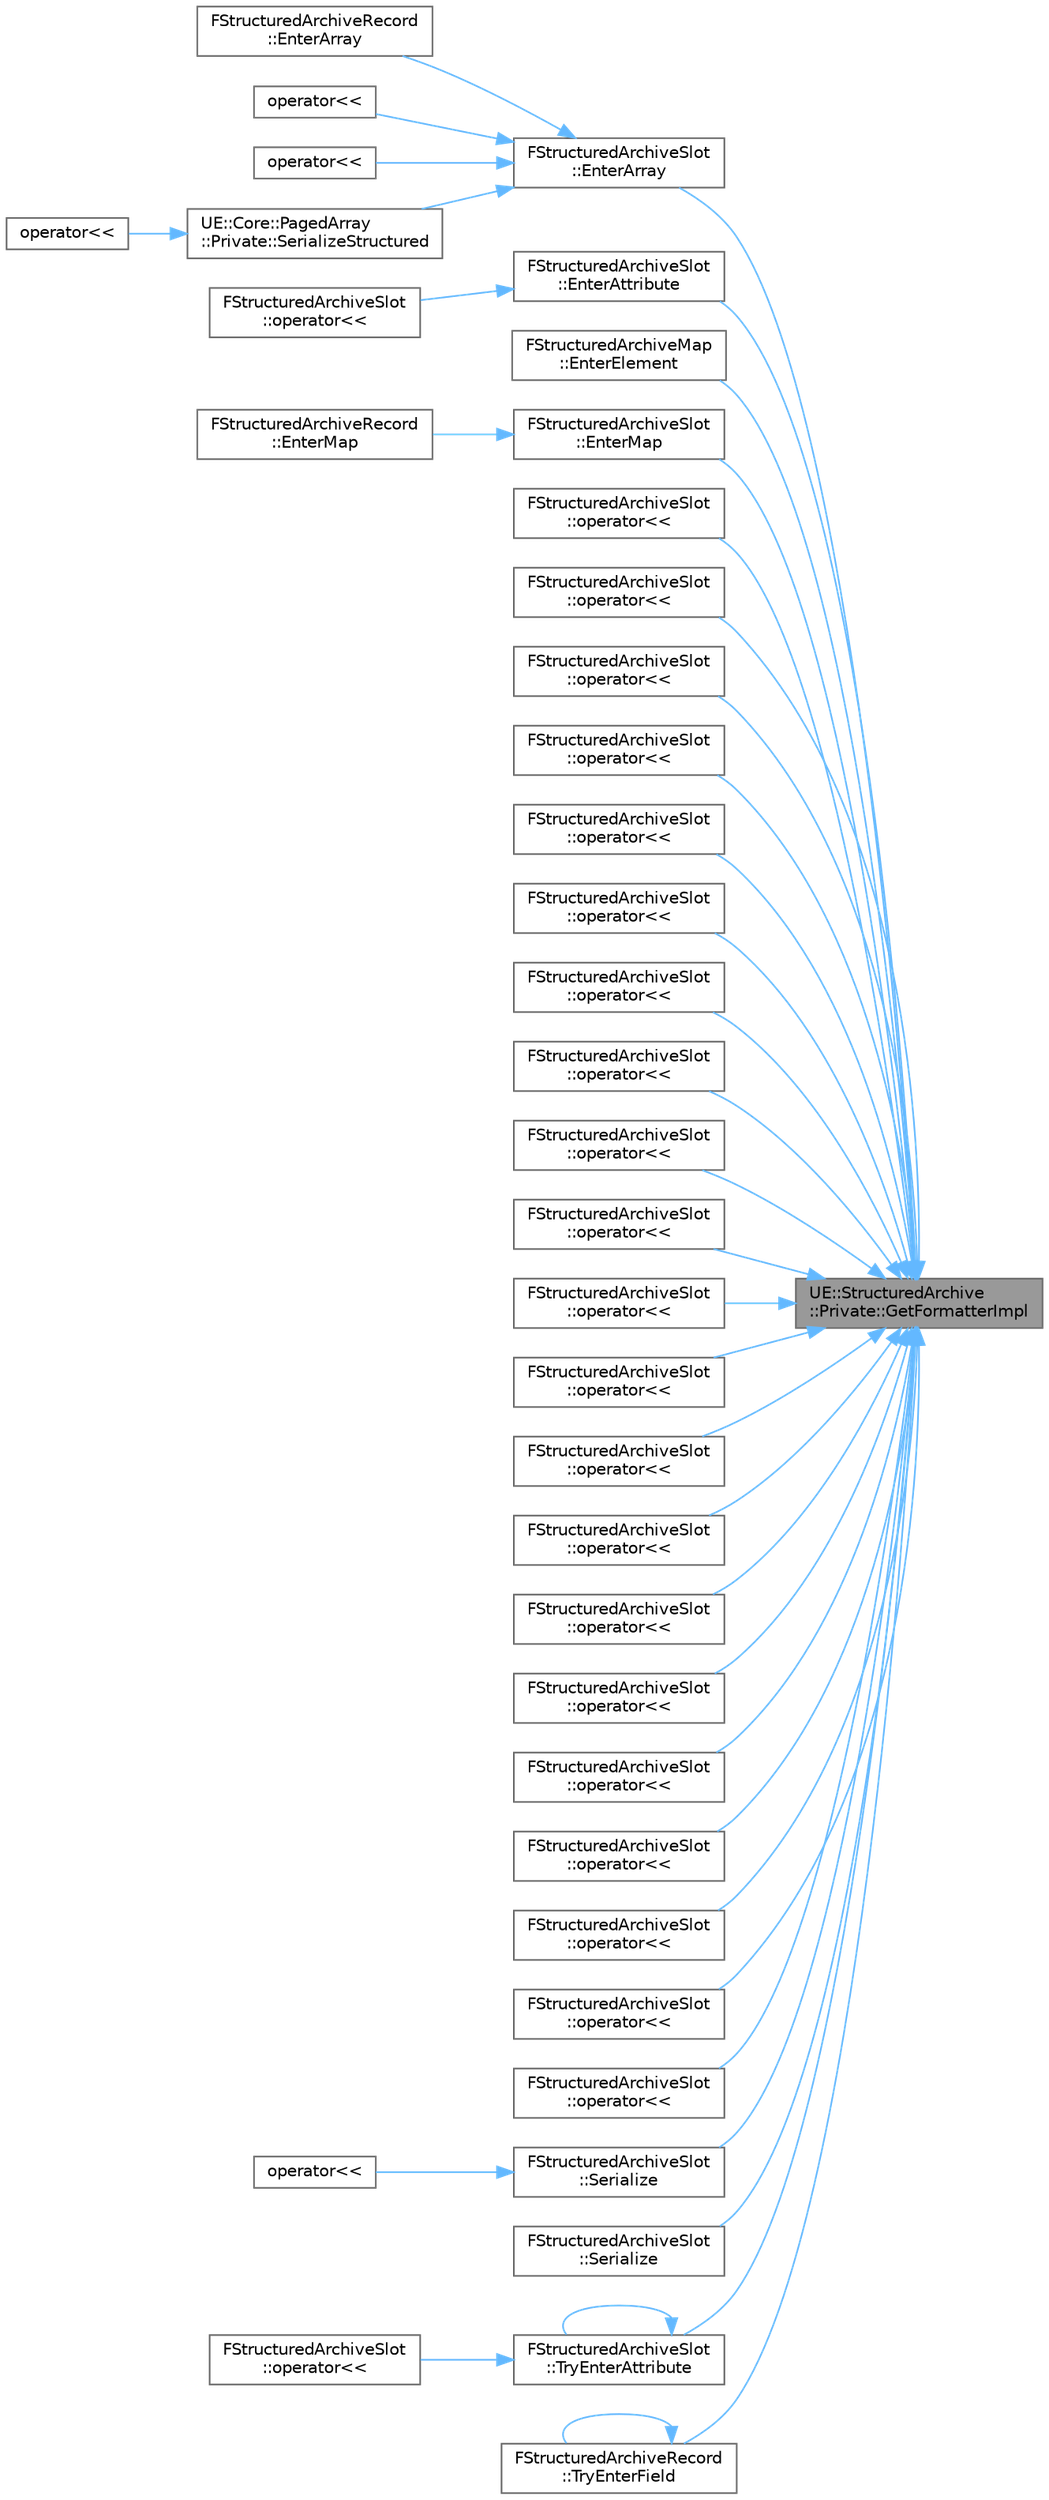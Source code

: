 digraph "UE::StructuredArchive::Private::GetFormatterImpl"
{
 // INTERACTIVE_SVG=YES
 // LATEX_PDF_SIZE
  bgcolor="transparent";
  edge [fontname=Helvetica,fontsize=10,labelfontname=Helvetica,labelfontsize=10];
  node [fontname=Helvetica,fontsize=10,shape=box,height=0.2,width=0.4];
  rankdir="RL";
  Node1 [id="Node000001",label="UE::StructuredArchive\l::Private::GetFormatterImpl",height=0.2,width=0.4,color="gray40", fillcolor="grey60", style="filled", fontcolor="black",tooltip=" "];
  Node1 -> Node2 [id="edge1_Node000001_Node000002",dir="back",color="steelblue1",style="solid",tooltip=" "];
  Node2 [id="Node000002",label="FStructuredArchiveSlot\l::EnterArray",height=0.2,width=0.4,color="grey40", fillcolor="white", style="filled",URL="$d0/dfd/classFStructuredArchiveSlot.html#aa579edf0fb37fd57d427c6424500fc0d",tooltip=" "];
  Node2 -> Node3 [id="edge2_Node000002_Node000003",dir="back",color="steelblue1",style="solid",tooltip=" "];
  Node3 [id="Node000003",label="FStructuredArchiveRecord\l::EnterArray",height=0.2,width=0.4,color="grey40", fillcolor="white", style="filled",URL="$d2/d24/classFStructuredArchiveRecord.html#a944e917d65c1452818a20f3877a39828",tooltip=" "];
  Node2 -> Node4 [id="edge3_Node000002_Node000004",dir="back",color="steelblue1",style="solid",tooltip=" "];
  Node4 [id="Node000004",label="operator\<\<",height=0.2,width=0.4,color="grey40", fillcolor="white", style="filled",URL="$d5/dbf/SparseArray_8h.html#af34a659fb7e3ca48c538f88d483a0f07",tooltip="Structured archive serializer."];
  Node2 -> Node5 [id="edge4_Node000002_Node000005",dir="back",color="steelblue1",style="solid",tooltip=" "];
  Node5 [id="Node000005",label="operator\<\<",height=0.2,width=0.4,color="grey40", fillcolor="white", style="filled",URL="$d2/d87/StructuredArchiveSlots_8h.html#a823fab44419c8f5ec3d28f2750dc815d",tooltip=" "];
  Node2 -> Node6 [id="edge5_Node000002_Node000006",dir="back",color="steelblue1",style="solid",tooltip=" "];
  Node6 [id="Node000006",label="UE::Core::PagedArray\l::Private::SerializeStructured",height=0.2,width=0.4,color="grey40", fillcolor="white", style="filled",URL="$de/d85/namespaceUE_1_1Core_1_1PagedArray_1_1Private.html#a7465d89bc6a2ae1b4125f893a99e1d83",tooltip="Structured archive serializer."];
  Node6 -> Node7 [id="edge6_Node000006_Node000007",dir="back",color="steelblue1",style="solid",tooltip=" "];
  Node7 [id="Node000007",label="operator\<\<",height=0.2,width=0.4,color="grey40", fillcolor="white", style="filled",URL="$db/d0b/Runtime_2Core_2Public_2Containers_2PagedArray_8h.html#abd9ea84a494c08b985861d4df3c7152f",tooltip="Structured archive serializer."];
  Node1 -> Node8 [id="edge7_Node000001_Node000008",dir="back",color="steelblue1",style="solid",tooltip=" "];
  Node8 [id="Node000008",label="FStructuredArchiveSlot\l::EnterAttribute",height=0.2,width=0.4,color="grey40", fillcolor="white", style="filled",URL="$d0/dfd/classFStructuredArchiveSlot.html#a29b3216b7f1b08b2aba40e77b459fc3c",tooltip=" "];
  Node8 -> Node9 [id="edge8_Node000008_Node000009",dir="back",color="steelblue1",style="solid",tooltip=" "];
  Node9 [id="Node000009",label="FStructuredArchiveSlot\l::operator\<\<",height=0.2,width=0.4,color="grey40", fillcolor="white", style="filled",URL="$d0/dfd/classFStructuredArchiveSlot.html#a65c3b8363d62bae40a569c94bf11824d",tooltip=" "];
  Node1 -> Node10 [id="edge9_Node000001_Node000010",dir="back",color="steelblue1",style="solid",tooltip=" "];
  Node10 [id="Node000010",label="FStructuredArchiveMap\l::EnterElement",height=0.2,width=0.4,color="grey40", fillcolor="white", style="filled",URL="$d0/dba/classFStructuredArchiveMap.html#aec9c33f6be6adce8a0ae0b3063b1a2b3",tooltip=" "];
  Node1 -> Node11 [id="edge10_Node000001_Node000011",dir="back",color="steelblue1",style="solid",tooltip=" "];
  Node11 [id="Node000011",label="FStructuredArchiveSlot\l::EnterMap",height=0.2,width=0.4,color="grey40", fillcolor="white", style="filled",URL="$d0/dfd/classFStructuredArchiveSlot.html#a0a9bfec876b539d5b8228b768a8b6f5a",tooltip=" "];
  Node11 -> Node12 [id="edge11_Node000011_Node000012",dir="back",color="steelblue1",style="solid",tooltip=" "];
  Node12 [id="Node000012",label="FStructuredArchiveRecord\l::EnterMap",height=0.2,width=0.4,color="grey40", fillcolor="white", style="filled",URL="$d2/d24/classFStructuredArchiveRecord.html#a2870fe3155c2b14f2bb262608e7b7d24",tooltip=" "];
  Node1 -> Node13 [id="edge12_Node000001_Node000013",dir="back",color="steelblue1",style="solid",tooltip=" "];
  Node13 [id="Node000013",label="FStructuredArchiveSlot\l::operator\<\<",height=0.2,width=0.4,color="grey40", fillcolor="white", style="filled",URL="$d0/dfd/classFStructuredArchiveSlot.html#ab21d0b00b42149df60baceaf52bc7e10",tooltip=" "];
  Node1 -> Node14 [id="edge13_Node000001_Node000014",dir="back",color="steelblue1",style="solid",tooltip=" "];
  Node14 [id="Node000014",label="FStructuredArchiveSlot\l::operator\<\<",height=0.2,width=0.4,color="grey40", fillcolor="white", style="filled",URL="$d0/dfd/classFStructuredArchiveSlot.html#ae328ee401c36ad89e9c8e52091f9f86b",tooltip=" "];
  Node1 -> Node15 [id="edge14_Node000001_Node000015",dir="back",color="steelblue1",style="solid",tooltip=" "];
  Node15 [id="Node000015",label="FStructuredArchiveSlot\l::operator\<\<",height=0.2,width=0.4,color="grey40", fillcolor="white", style="filled",URL="$d0/dfd/classFStructuredArchiveSlot.html#aef9beaa02a07137d5d3857c0c6e975dd",tooltip=" "];
  Node1 -> Node16 [id="edge15_Node000001_Node000016",dir="back",color="steelblue1",style="solid",tooltip=" "];
  Node16 [id="Node000016",label="FStructuredArchiveSlot\l::operator\<\<",height=0.2,width=0.4,color="grey40", fillcolor="white", style="filled",URL="$d0/dfd/classFStructuredArchiveSlot.html#a7ff9b0e8c52bc157ffebf06c09ad714d",tooltip=" "];
  Node1 -> Node17 [id="edge16_Node000001_Node000017",dir="back",color="steelblue1",style="solid",tooltip=" "];
  Node17 [id="Node000017",label="FStructuredArchiveSlot\l::operator\<\<",height=0.2,width=0.4,color="grey40", fillcolor="white", style="filled",URL="$d0/dfd/classFStructuredArchiveSlot.html#a688cd90d1b198bd7dbcc0c70c1dd66ea",tooltip=" "];
  Node1 -> Node18 [id="edge17_Node000001_Node000018",dir="back",color="steelblue1",style="solid",tooltip=" "];
  Node18 [id="Node000018",label="FStructuredArchiveSlot\l::operator\<\<",height=0.2,width=0.4,color="grey40", fillcolor="white", style="filled",URL="$d0/dfd/classFStructuredArchiveSlot.html#a5efe0827e65dcdda26ab78dbfd097d04",tooltip=" "];
  Node1 -> Node19 [id="edge18_Node000001_Node000019",dir="back",color="steelblue1",style="solid",tooltip=" "];
  Node19 [id="Node000019",label="FStructuredArchiveSlot\l::operator\<\<",height=0.2,width=0.4,color="grey40", fillcolor="white", style="filled",URL="$d0/dfd/classFStructuredArchiveSlot.html#a33a3d84084ade18553eea1b952638884",tooltip=" "];
  Node1 -> Node20 [id="edge19_Node000001_Node000020",dir="back",color="steelblue1",style="solid",tooltip=" "];
  Node20 [id="Node000020",label="FStructuredArchiveSlot\l::operator\<\<",height=0.2,width=0.4,color="grey40", fillcolor="white", style="filled",URL="$d0/dfd/classFStructuredArchiveSlot.html#a9d7e6dd04804fcd5ed390df121517964",tooltip=" "];
  Node1 -> Node21 [id="edge20_Node000001_Node000021",dir="back",color="steelblue1",style="solid",tooltip=" "];
  Node21 [id="Node000021",label="FStructuredArchiveSlot\l::operator\<\<",height=0.2,width=0.4,color="grey40", fillcolor="white", style="filled",URL="$d0/dfd/classFStructuredArchiveSlot.html#ac1a4a30c59cc8faeaaa40ba96cda577c",tooltip=" "];
  Node1 -> Node22 [id="edge21_Node000001_Node000022",dir="back",color="steelblue1",style="solid",tooltip=" "];
  Node22 [id="Node000022",label="FStructuredArchiveSlot\l::operator\<\<",height=0.2,width=0.4,color="grey40", fillcolor="white", style="filled",URL="$d0/dfd/classFStructuredArchiveSlot.html#a330eeee090706f776c3b53e96bf0d9cb",tooltip=" "];
  Node1 -> Node23 [id="edge22_Node000001_Node000023",dir="back",color="steelblue1",style="solid",tooltip=" "];
  Node23 [id="Node000023",label="FStructuredArchiveSlot\l::operator\<\<",height=0.2,width=0.4,color="grey40", fillcolor="white", style="filled",URL="$d0/dfd/classFStructuredArchiveSlot.html#a198193902c5a47186ce401c754952ab3",tooltip=" "];
  Node1 -> Node24 [id="edge23_Node000001_Node000024",dir="back",color="steelblue1",style="solid",tooltip=" "];
  Node24 [id="Node000024",label="FStructuredArchiveSlot\l::operator\<\<",height=0.2,width=0.4,color="grey40", fillcolor="white", style="filled",URL="$d0/dfd/classFStructuredArchiveSlot.html#a5e3b4647bb3a202d57b722f05735a25c",tooltip=" "];
  Node1 -> Node25 [id="edge24_Node000001_Node000025",dir="back",color="steelblue1",style="solid",tooltip=" "];
  Node25 [id="Node000025",label="FStructuredArchiveSlot\l::operator\<\<",height=0.2,width=0.4,color="grey40", fillcolor="white", style="filled",URL="$d0/dfd/classFStructuredArchiveSlot.html#a50a269369563cb505eb06c364bacbbc0",tooltip=" "];
  Node1 -> Node26 [id="edge25_Node000001_Node000026",dir="back",color="steelblue1",style="solid",tooltip=" "];
  Node26 [id="Node000026",label="FStructuredArchiveSlot\l::operator\<\<",height=0.2,width=0.4,color="grey40", fillcolor="white", style="filled",URL="$d0/dfd/classFStructuredArchiveSlot.html#a4c91b8924b3b7b0fe8837c125b33244a",tooltip=" "];
  Node1 -> Node27 [id="edge26_Node000001_Node000027",dir="back",color="steelblue1",style="solid",tooltip=" "];
  Node27 [id="Node000027",label="FStructuredArchiveSlot\l::operator\<\<",height=0.2,width=0.4,color="grey40", fillcolor="white", style="filled",URL="$d0/dfd/classFStructuredArchiveSlot.html#a91fadd9a93b261cc439d779fb832a2a9",tooltip=" "];
  Node1 -> Node28 [id="edge27_Node000001_Node000028",dir="back",color="steelblue1",style="solid",tooltip=" "];
  Node28 [id="Node000028",label="FStructuredArchiveSlot\l::operator\<\<",height=0.2,width=0.4,color="grey40", fillcolor="white", style="filled",URL="$d0/dfd/classFStructuredArchiveSlot.html#acfbd828f28a72dfb5f6b6d4838e039ac",tooltip=" "];
  Node1 -> Node29 [id="edge28_Node000001_Node000029",dir="back",color="steelblue1",style="solid",tooltip=" "];
  Node29 [id="Node000029",label="FStructuredArchiveSlot\l::operator\<\<",height=0.2,width=0.4,color="grey40", fillcolor="white", style="filled",URL="$d0/dfd/classFStructuredArchiveSlot.html#ac8491c783ac5b5b3e7bdd1718b68589b",tooltip=" "];
  Node1 -> Node30 [id="edge29_Node000001_Node000030",dir="back",color="steelblue1",style="solid",tooltip=" "];
  Node30 [id="Node000030",label="FStructuredArchiveSlot\l::operator\<\<",height=0.2,width=0.4,color="grey40", fillcolor="white", style="filled",URL="$d0/dfd/classFStructuredArchiveSlot.html#a558d57a650c139ef81078a092a99e73c",tooltip=" "];
  Node1 -> Node31 [id="edge30_Node000001_Node000031",dir="back",color="steelblue1",style="solid",tooltip=" "];
  Node31 [id="Node000031",label="FStructuredArchiveSlot\l::operator\<\<",height=0.2,width=0.4,color="grey40", fillcolor="white", style="filled",URL="$d0/dfd/classFStructuredArchiveSlot.html#ad3b8a7823a9261209219599358e29afc",tooltip=" "];
  Node1 -> Node32 [id="edge31_Node000001_Node000032",dir="back",color="steelblue1",style="solid",tooltip=" "];
  Node32 [id="Node000032",label="FStructuredArchiveSlot\l::operator\<\<",height=0.2,width=0.4,color="grey40", fillcolor="white", style="filled",URL="$d0/dfd/classFStructuredArchiveSlot.html#abf7f061eae0742f90e5bc7bfc1293e67",tooltip=" "];
  Node1 -> Node33 [id="edge32_Node000001_Node000033",dir="back",color="steelblue1",style="solid",tooltip=" "];
  Node33 [id="Node000033",label="FStructuredArchiveSlot\l::operator\<\<",height=0.2,width=0.4,color="grey40", fillcolor="white", style="filled",URL="$d0/dfd/classFStructuredArchiveSlot.html#a8d68f1abe4fd4ef5e9313f6d85569ea9",tooltip=" "];
  Node1 -> Node34 [id="edge33_Node000001_Node000034",dir="back",color="steelblue1",style="solid",tooltip=" "];
  Node34 [id="Node000034",label="FStructuredArchiveSlot\l::Serialize",height=0.2,width=0.4,color="grey40", fillcolor="white", style="filled",URL="$d0/dfd/classFStructuredArchiveSlot.html#a818fd157e2e3b1e0371caf0349dc473f",tooltip=" "];
  Node34 -> Node35 [id="edge34_Node000034_Node000035",dir="back",color="steelblue1",style="solid",tooltip=" "];
  Node35 [id="Node000035",label="operator\<\<",height=0.2,width=0.4,color="grey40", fillcolor="white", style="filled",URL="$d2/d87/StructuredArchiveSlots_8h.html#a1ff75690b79097f116d3d14780fb566d",tooltip=" "];
  Node1 -> Node36 [id="edge35_Node000001_Node000036",dir="back",color="steelblue1",style="solid",tooltip=" "];
  Node36 [id="Node000036",label="FStructuredArchiveSlot\l::Serialize",height=0.2,width=0.4,color="grey40", fillcolor="white", style="filled",URL="$d0/dfd/classFStructuredArchiveSlot.html#a4621619fefdec1ad48264e934b7c592f",tooltip=" "];
  Node1 -> Node37 [id="edge36_Node000001_Node000037",dir="back",color="steelblue1",style="solid",tooltip=" "];
  Node37 [id="Node000037",label="FStructuredArchiveSlot\l::TryEnterAttribute",height=0.2,width=0.4,color="grey40", fillcolor="white", style="filled",URL="$d0/dfd/classFStructuredArchiveSlot.html#a917ecef295fe0eee3d4881143684f426",tooltip=" "];
  Node37 -> Node38 [id="edge37_Node000037_Node000038",dir="back",color="steelblue1",style="solid",tooltip=" "];
  Node38 [id="Node000038",label="FStructuredArchiveSlot\l::operator\<\<",height=0.2,width=0.4,color="grey40", fillcolor="white", style="filled",URL="$d0/dfd/classFStructuredArchiveSlot.html#afa8a81e59c2e46ddd9153c1ad1b18c15",tooltip=" "];
  Node37 -> Node37 [id="edge38_Node000037_Node000037",dir="back",color="steelblue1",style="solid",tooltip=" "];
  Node1 -> Node39 [id="edge39_Node000001_Node000039",dir="back",color="steelblue1",style="solid",tooltip=" "];
  Node39 [id="Node000039",label="FStructuredArchiveRecord\l::TryEnterField",height=0.2,width=0.4,color="grey40", fillcolor="white", style="filled",URL="$d2/d24/classFStructuredArchiveRecord.html#a91d3c321aca9bda75588566dfac330b8",tooltip=" "];
  Node39 -> Node39 [id="edge40_Node000039_Node000039",dir="back",color="steelblue1",style="solid",tooltip=" "];
}
